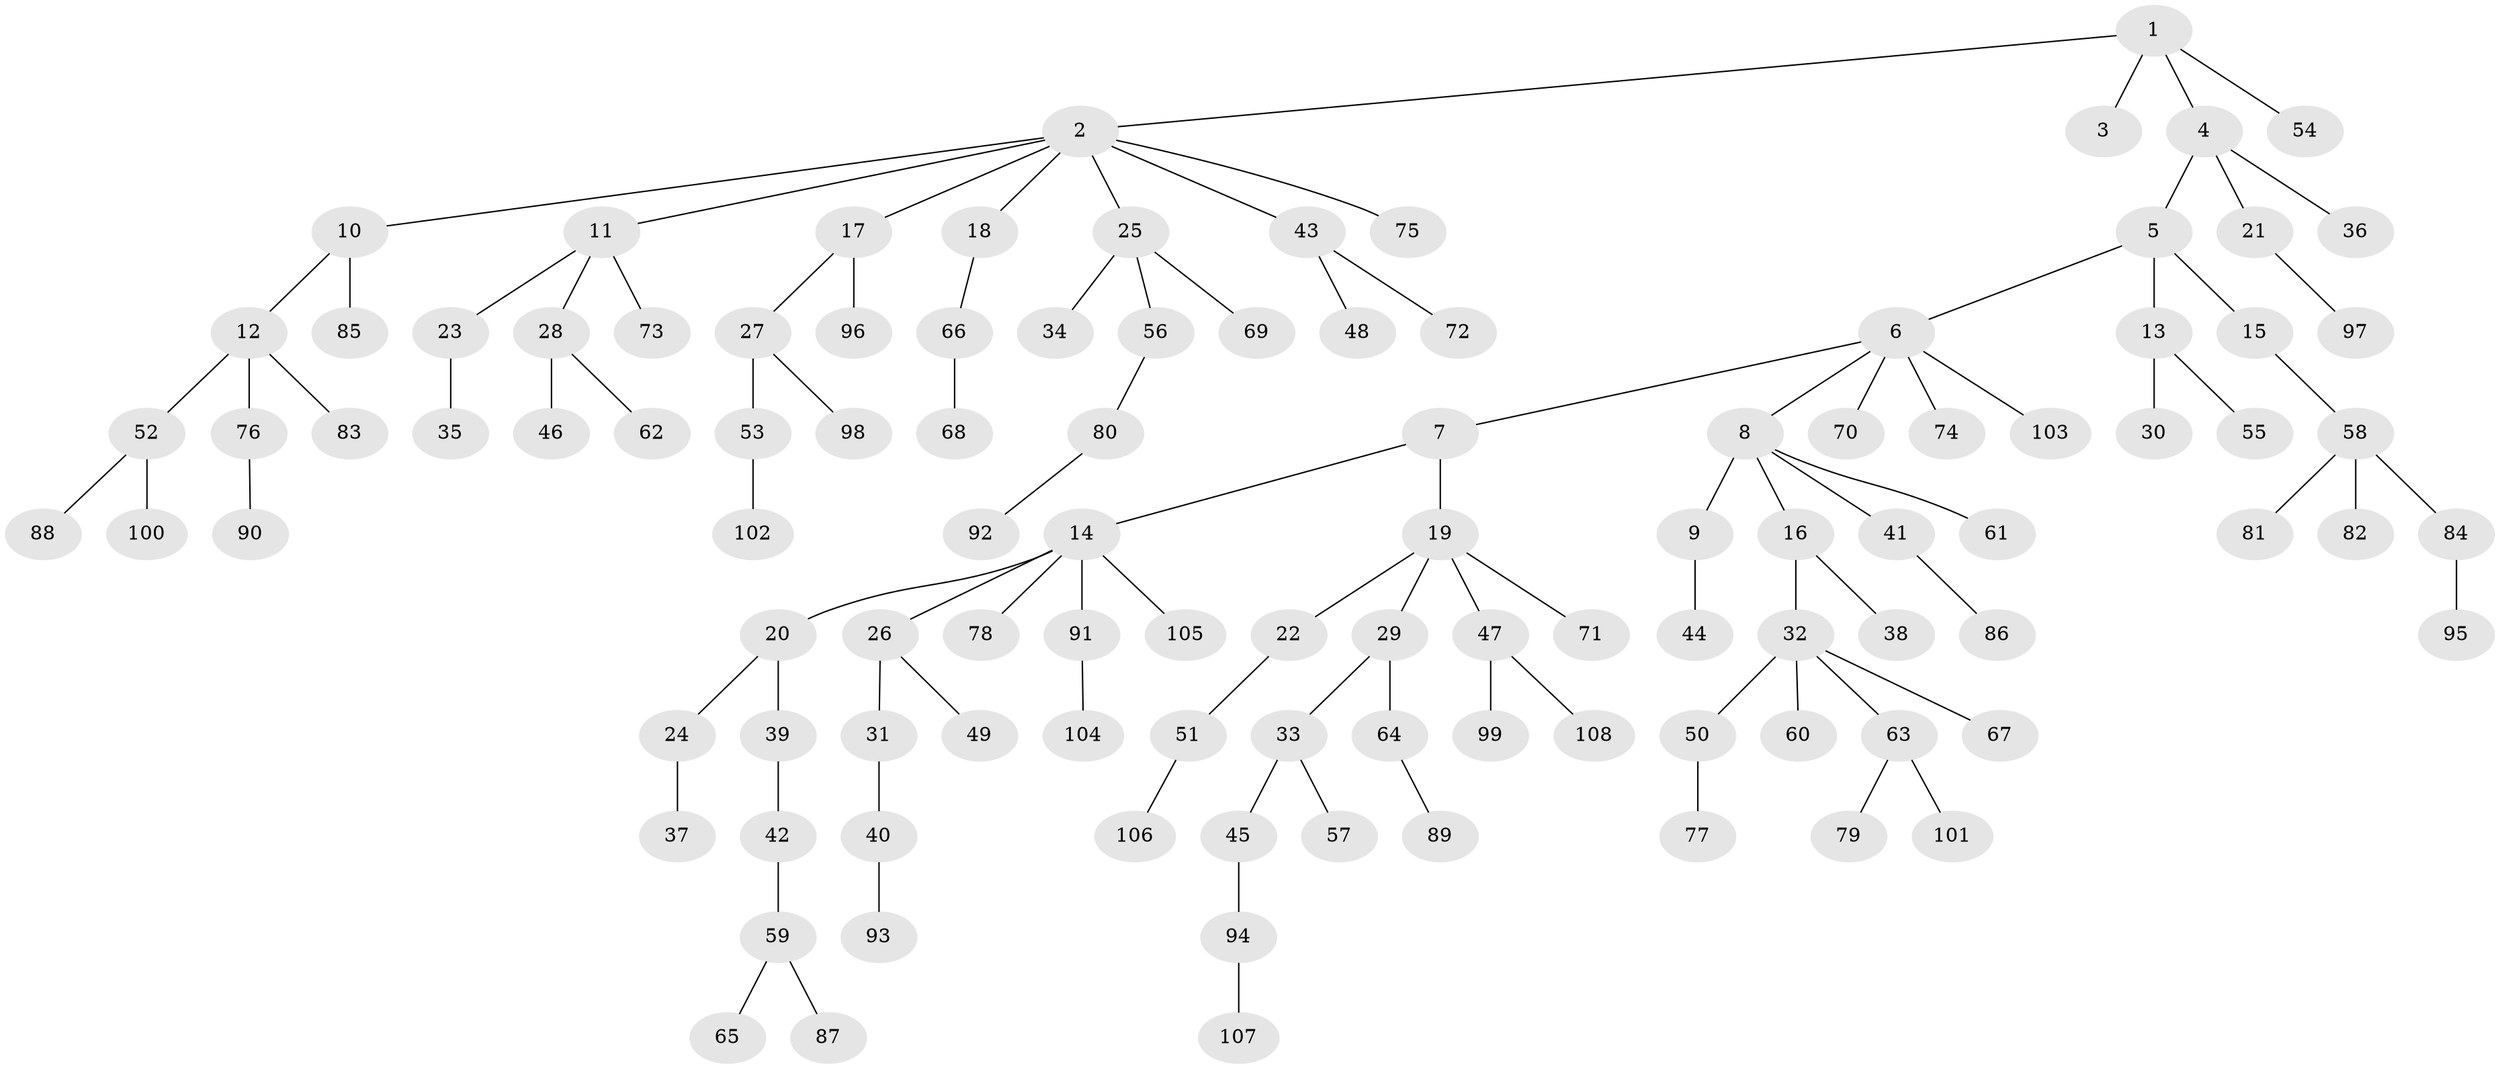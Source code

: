// coarse degree distribution, {10: 0.023255813953488372, 1: 0.627906976744186, 3: 0.06976744186046512, 5: 0.023255813953488372, 7: 0.023255813953488372, 4: 0.06976744186046512, 2: 0.16279069767441862}
// Generated by graph-tools (version 1.1) at 2025/19/03/04/25 18:19:17]
// undirected, 108 vertices, 107 edges
graph export_dot {
graph [start="1"]
  node [color=gray90,style=filled];
  1;
  2;
  3;
  4;
  5;
  6;
  7;
  8;
  9;
  10;
  11;
  12;
  13;
  14;
  15;
  16;
  17;
  18;
  19;
  20;
  21;
  22;
  23;
  24;
  25;
  26;
  27;
  28;
  29;
  30;
  31;
  32;
  33;
  34;
  35;
  36;
  37;
  38;
  39;
  40;
  41;
  42;
  43;
  44;
  45;
  46;
  47;
  48;
  49;
  50;
  51;
  52;
  53;
  54;
  55;
  56;
  57;
  58;
  59;
  60;
  61;
  62;
  63;
  64;
  65;
  66;
  67;
  68;
  69;
  70;
  71;
  72;
  73;
  74;
  75;
  76;
  77;
  78;
  79;
  80;
  81;
  82;
  83;
  84;
  85;
  86;
  87;
  88;
  89;
  90;
  91;
  92;
  93;
  94;
  95;
  96;
  97;
  98;
  99;
  100;
  101;
  102;
  103;
  104;
  105;
  106;
  107;
  108;
  1 -- 2;
  1 -- 3;
  1 -- 4;
  1 -- 54;
  2 -- 10;
  2 -- 11;
  2 -- 17;
  2 -- 18;
  2 -- 25;
  2 -- 43;
  2 -- 75;
  4 -- 5;
  4 -- 21;
  4 -- 36;
  5 -- 6;
  5 -- 13;
  5 -- 15;
  6 -- 7;
  6 -- 8;
  6 -- 70;
  6 -- 74;
  6 -- 103;
  7 -- 14;
  7 -- 19;
  8 -- 9;
  8 -- 16;
  8 -- 41;
  8 -- 61;
  9 -- 44;
  10 -- 12;
  10 -- 85;
  11 -- 23;
  11 -- 28;
  11 -- 73;
  12 -- 52;
  12 -- 76;
  12 -- 83;
  13 -- 30;
  13 -- 55;
  14 -- 20;
  14 -- 26;
  14 -- 78;
  14 -- 91;
  14 -- 105;
  15 -- 58;
  16 -- 32;
  16 -- 38;
  17 -- 27;
  17 -- 96;
  18 -- 66;
  19 -- 22;
  19 -- 29;
  19 -- 47;
  19 -- 71;
  20 -- 24;
  20 -- 39;
  21 -- 97;
  22 -- 51;
  23 -- 35;
  24 -- 37;
  25 -- 34;
  25 -- 56;
  25 -- 69;
  26 -- 31;
  26 -- 49;
  27 -- 53;
  27 -- 98;
  28 -- 46;
  28 -- 62;
  29 -- 33;
  29 -- 64;
  31 -- 40;
  32 -- 50;
  32 -- 60;
  32 -- 63;
  32 -- 67;
  33 -- 45;
  33 -- 57;
  39 -- 42;
  40 -- 93;
  41 -- 86;
  42 -- 59;
  43 -- 48;
  43 -- 72;
  45 -- 94;
  47 -- 99;
  47 -- 108;
  50 -- 77;
  51 -- 106;
  52 -- 88;
  52 -- 100;
  53 -- 102;
  56 -- 80;
  58 -- 81;
  58 -- 82;
  58 -- 84;
  59 -- 65;
  59 -- 87;
  63 -- 79;
  63 -- 101;
  64 -- 89;
  66 -- 68;
  76 -- 90;
  80 -- 92;
  84 -- 95;
  91 -- 104;
  94 -- 107;
}
